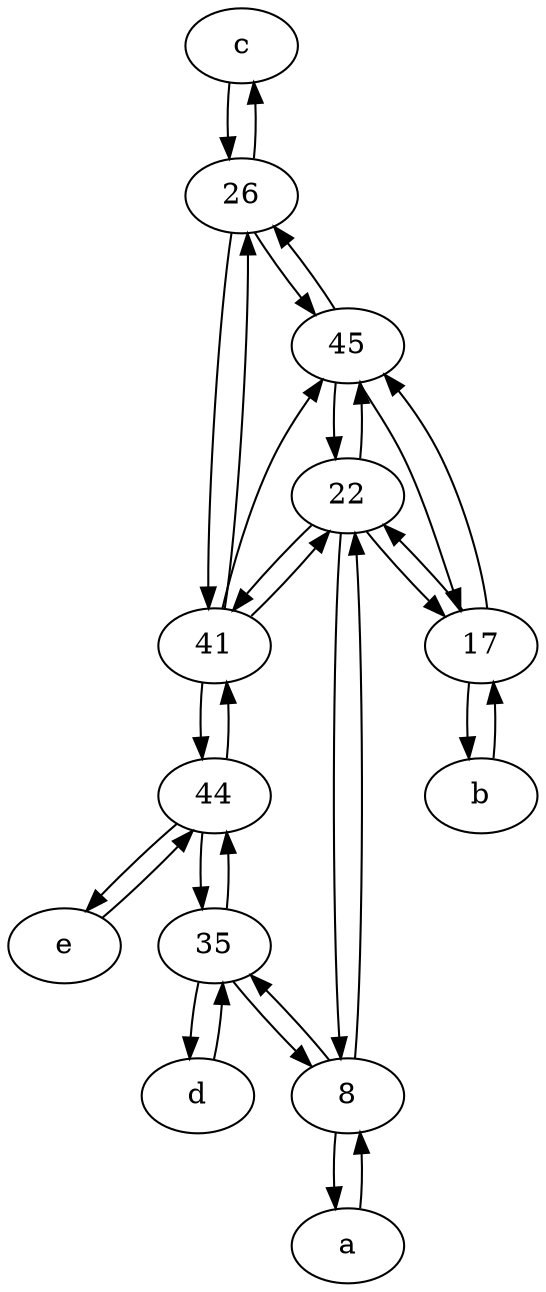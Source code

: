 digraph  {
	c [pos="20,10!"];
	41;
	e [pos="30,50!"];
	22;
	35;
	44;
	8;
	45;
	d [pos="20,30!"];
	a [pos="40,10!"];
	b [pos="50,20!"];
	17;
	26;
	e -> 44;
	41 -> 44;
	d -> 35;
	8 -> 35;
	22 -> 41;
	17 -> 22;
	8 -> a;
	a -> 8;
	22 -> 8;
	41 -> 22;
	b -> 17;
	17 -> 45;
	35 -> 8;
	44 -> e;
	44 -> 35;
	35 -> 44;
	35 -> d;
	22 -> 17;
	22 -> 45;
	8 -> 22;
	c -> 26;
	44 -> 41;
	26 -> c;
	45 -> 22;
	45 -> 26;
	45 -> 17;
	26 -> 45;
	41 -> 45;
	17 -> b;
	41 -> 26;
	26 -> 41;

	}